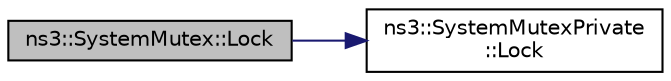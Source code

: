 digraph "ns3::SystemMutex::Lock"
{
  edge [fontname="Helvetica",fontsize="10",labelfontname="Helvetica",labelfontsize="10"];
  node [fontname="Helvetica",fontsize="10",shape=record];
  rankdir="LR";
  Node1 [label="ns3::SystemMutex::Lock",height=0.2,width=0.4,color="black", fillcolor="grey75", style="filled", fontcolor="black"];
  Node1 -> Node2 [color="midnightblue",fontsize="10",style="solid"];
  Node2 [label="ns3::SystemMutexPrivate\l::Lock",height=0.2,width=0.4,color="black", fillcolor="white", style="filled",URL="$dd/ddb/classns3_1_1SystemMutexPrivate.html#a683dab8c78c48119cfab8168296f4942"];
}
